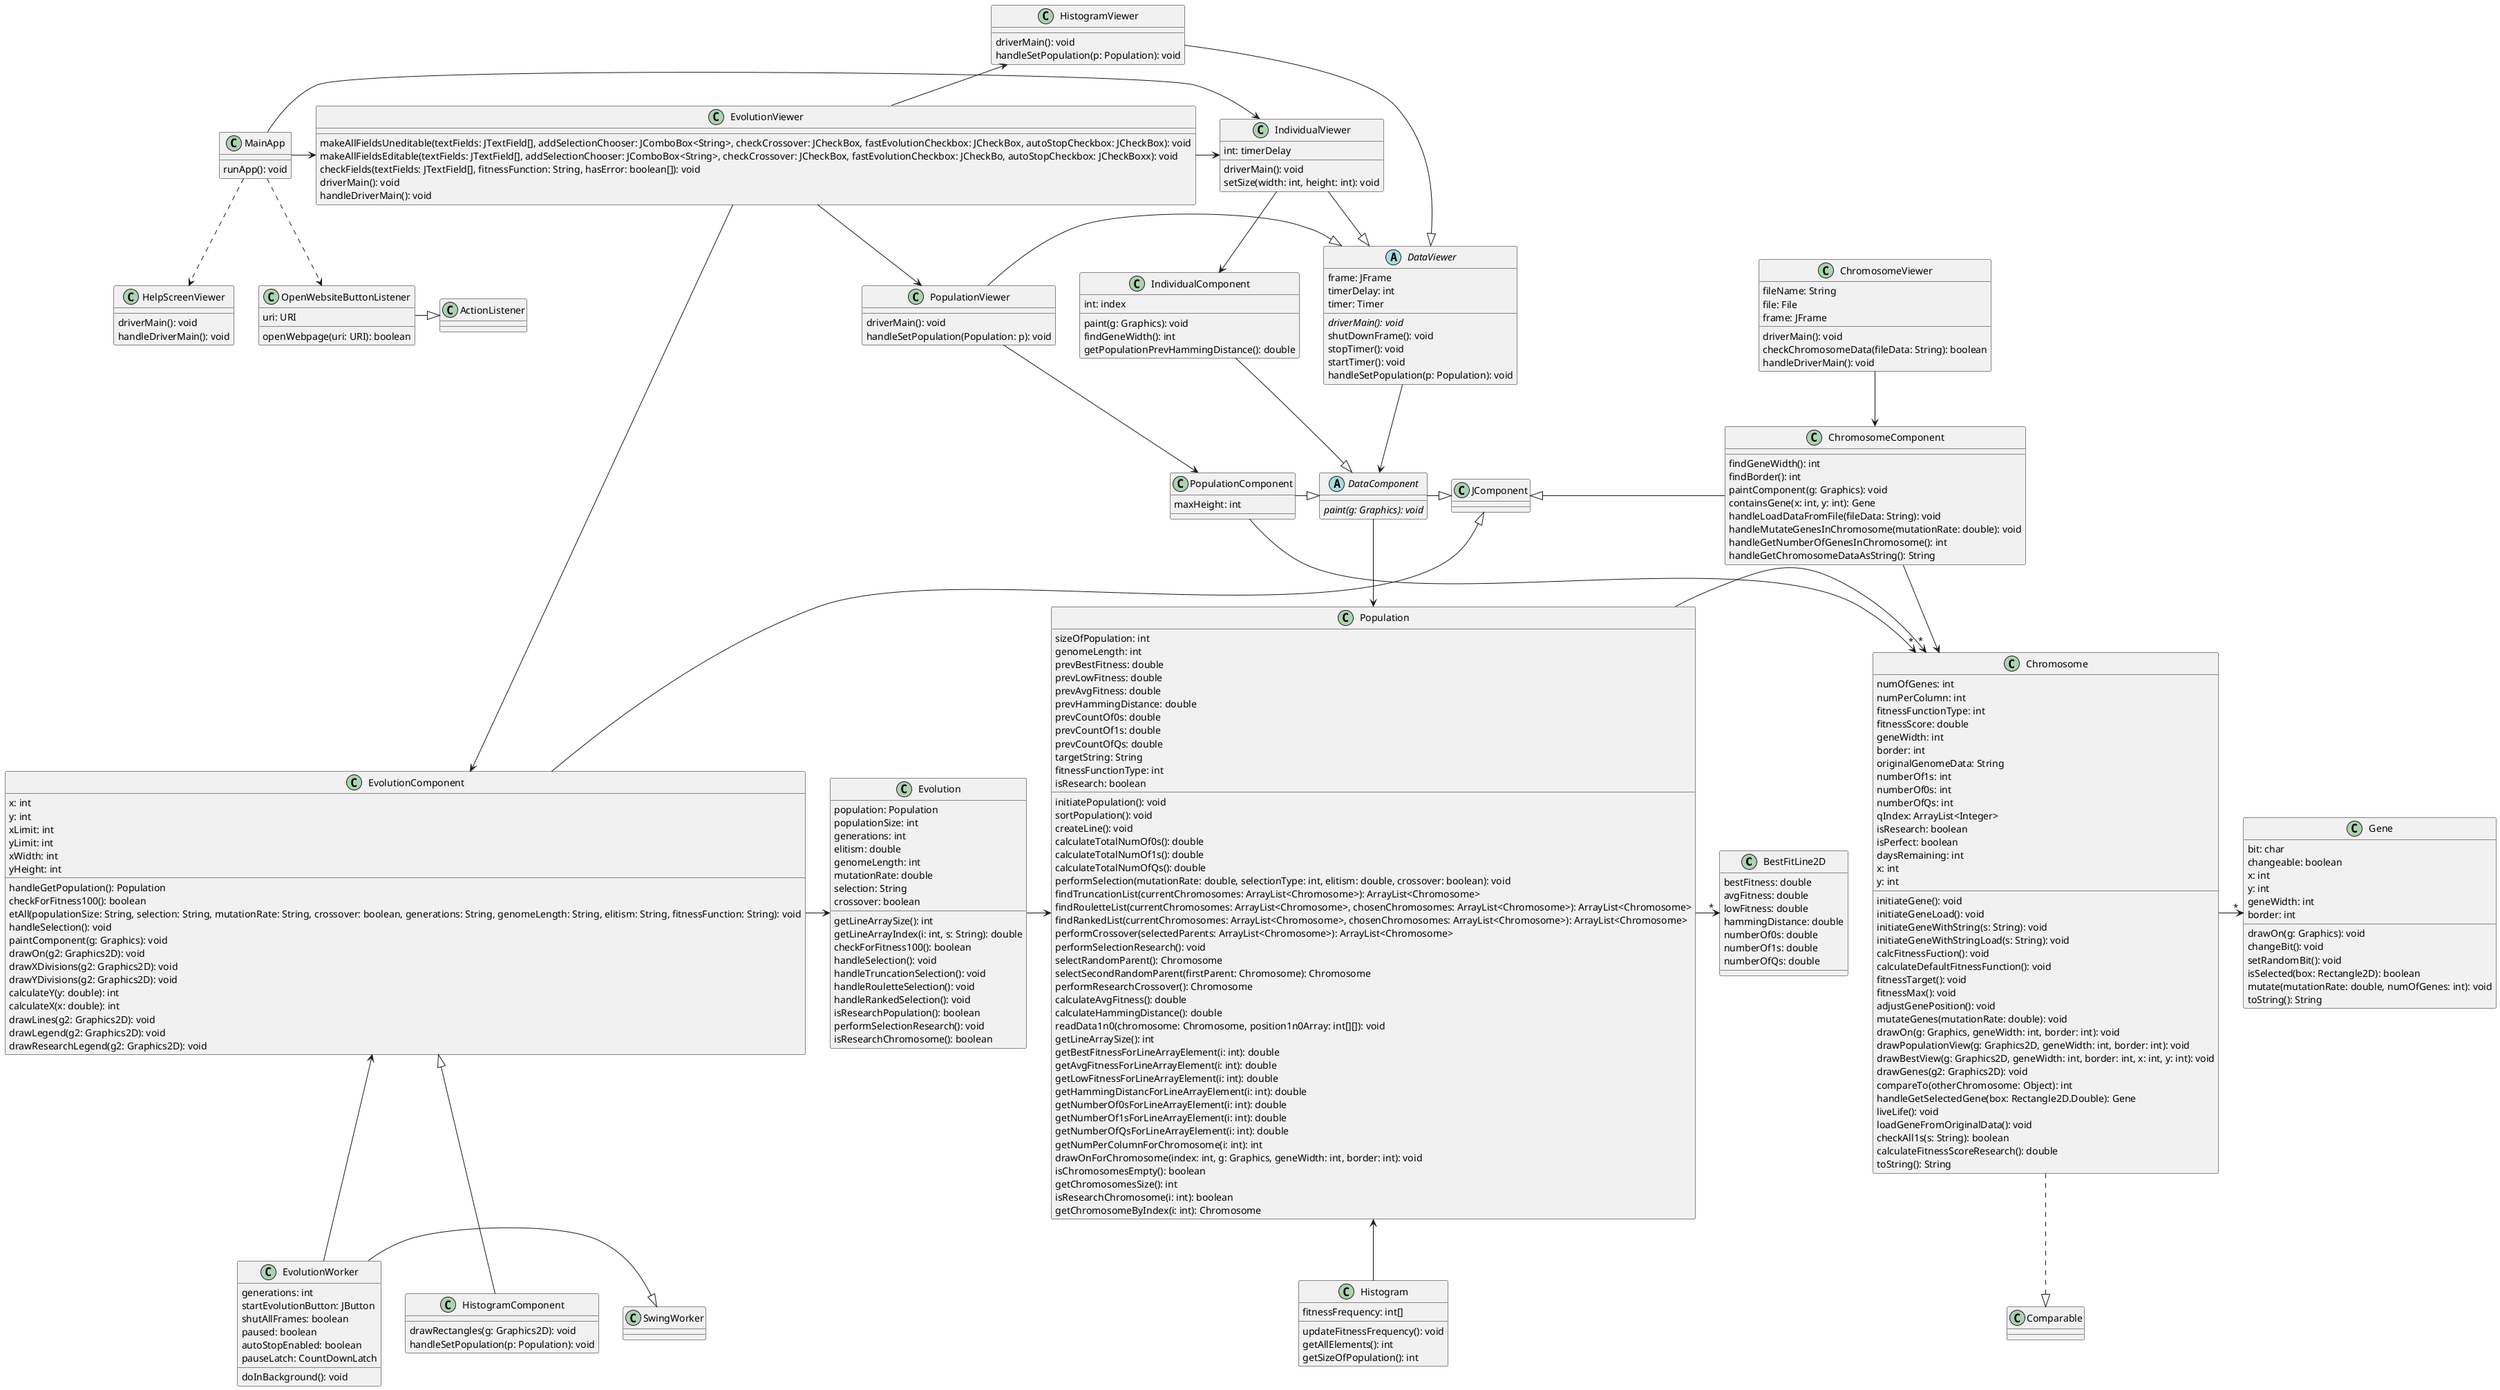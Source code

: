 @startuml AlgorithmResearchUML1
skinparam style stictuml

class BestFitLine2D{
    bestFitness: double
    avgFitness: double
    lowFitness: double
    hammingDistance: double
    numberOf0s: double
    numberOf1s: double
    numberOfQs: double
}

class Chromosome{
    numOfGenes: int
    numPerColumn: int
    fitnessFunctionType: int
    fitnessScore: double
    geneWidth: int
    border: int
    originalGenomeData: String
    numberOf1s: int
    numberOf0s: int
    numberOfQs: int
    qIndex: ArrayList<Integer>
    isResearch: boolean
    isPerfect: boolean
    daysRemaining: int
    x: int
    y: int

    initiateGene(): void
    initiateGeneLoad(): void
    initiateGeneWithString(s: String): void
    initiateGeneWithStringLoad(s: String): void
    calcFitnessFuction(): void
    calculateDefaultFitnessFunction(): void
    fitnessTarget(): void
    fitnessMax(): void
    adjustGenePosition(): void
    mutateGenes(mutationRate: double): void
    drawOn(g: Graphics, geneWidth: int, border: int): void
    drawPopulationView(g: Graphics2D, geneWidth: int, border: int): void
    drawBestView(g: Graphics2D, geneWidth: int, border: int, x: int, y: int): void
    drawGenes(g2: Graphics2D): void
    compareTo(otherChromosome: Object): int
    handleGetSelectedGene(box: Rectangle2D.Double): Gene
    liveLife(): void
    loadGeneFromOriginalData(): void
    checkAll1s(s: String): boolean
    calculateFitnessScoreResearch(): double
    toString(): String
}

class ChromosomeComponent{
    findGeneWidth(): int
    findBorder(): int
    paintComponent(g: Graphics): void
    containsGene(x: int, y: int): Gene
    handleLoadDataFromFile(fileData: String): void
    handleMutateGenesInChromosome(mutationRate: double): void
    handleGetNumberOfGenesInChromosome(): int
    handleGetChromosomeDataAsString(): String
}

class ChromosomeViewer {
    fileName: String
    file: File
    frame: JFrame

    driverMain(): void
    checkChromosomeData(fileData: String): boolean
    handleDriverMain(): void
}

abstract class DataComponent{
    {abstract} paint(g: Graphics): void
}

abstract class DataViewer{
    frame: JFrame
    timerDelay: int
    timer: Timer
    {abstract} driverMain(): void
    shutDownFrame(): void
    stopTimer(): void
    startTimer(): void
    handleSetPopulation(p: Population): void
}

class Evolution {
    population: Population
    populationSize: int
    generations: int
    elitism: double
    genomeLength: int
    mutationRate: double
    selection: String
    crossover: boolean

    getLineArraySize(): int
    getLineArrayIndex(i: int, s: String): double
    checkForFitness100(): boolean
    handleSelection(): void
    handleTruncationSelection(): void
    handleRouletteSelection(): void
    handleRankedSelection(): void
    isResearchPopulation(): boolean
    performSelectionResearch(): void
    isResearchChromosome(): boolean
}

class EvolutionComponent {
    x: int
    y: int
    xLimit: int
    yLimit: int
    xWidth: int
    yHeight: int

    handleGetPopulation(): Population
    checkForFitness100(): boolean
    etAll(populationSize: String, selection: String, mutationRate: String, crossover: boolean, generations: String, genomeLength: String, elitism: String, fitnessFunction: String): void
    handleSelection(): void
    paintComponent(g: Graphics): void
    drawOn(g2: Graphics2D): void
    drawXDivisions(g2: Graphics2D): void
    drawYDivisions(g2: Graphics2D): void
    calculateY(y: double): int
    calculateX(x: double): int
    drawLines(g2: Graphics2D): void
    drawLegend(g2: Graphics2D): void
    drawResearchLegend(g2: Graphics2D): void
}

class EvolutionViewer{
    makeAllFieldsUneditable(textFields: JTextField[], addSelectionChooser: JComboBox<String>, checkCrossover: JCheckBox, fastEvolutionCheckbox: JCheckBox, autoStopCheckbox: JCheckBox): void
    makeAllFieldsEditable(textFields: JTextField[], addSelectionChooser: JComboBox<String>, checkCrossover: JCheckBox, fastEvolutionCheckbox: JCheckBo, autoStopCheckbox: JCheckBoxx): void
    checkFields(textFields: JTextField[], fitnessFunction: String, hasError: boolean[]): void
    driverMain(): void
    handleDriverMain(): void
}

class EvolutionWorker{
    generations: int
    startEvolutionButton: JButton
    shutAllFrames: boolean
    paused: boolean
    autoStopEnabled: boolean
    pauseLatch: CountDownLatch

    doInBackground(): void
}

class Gene{
    bit: char
    changeable: boolean
    x: int
    y: int
    geneWidth: int
    border: int
    drawOn(g: Graphics): void
    changeBit(): void
    setRandomBit(): void
    isSelected(box: Rectangle2D): boolean
    mutate(mutationRate: double, numOfGenes: int): void
    toString(): String
}

class HelpScreenViewer{
    driverMain(): void
    handleDriverMain(): void
}

class Histogram{
    fitnessFrequency: int[]
    updateFitnessFrequency(): void
    getAllElements(): int
    getSizeOfPopulation(): int
}

class HistogramComponent{
    drawRectangles(g: Graphics2D): void
    handleSetPopulation(p: Population): void
}

class HistogramViewer{
    driverMain(): void
    handleSetPopulation(p: Population): void
}

class IndividualComponent{
    int: index
    paint(g: Graphics): void
    findGeneWidth(): int
    getPopulationPrevHammingDistance(): double
}

class IndividualViewer{
    int: timerDelay
    driverMain(): void
    setSize(width: int, height: int): void
}

class MainApp{
    runApp(): void
}

class OpenWebsiteButtonListener{
    uri: URI
    openWebpage(uri: URI): boolean
}

class Population{
    sizeOfPopulation: int
    genomeLength: int
    prevBestFitness: double
    prevLowFitness: double
    prevAvgFitness: double
    prevHammingDistance: double
    prevCountOf0s: double
    prevCountOf1s: double
    prevCountOfQs: double
    targetString: String
    fitnessFunctionType: int
    isResearch: boolean

    initiatePopulation(): void
    sortPopulation(): void
    createLine(): void
    calculateTotalNumOf0s(): double
    calculateTotalNumOf1s(): double
    calculateTotalNumOfQs(): double
    performSelection(mutationRate: double, selectionType: int, elitism: double, crossover: boolean): void
    findTruncationList(currentChromosomes: ArrayList<Chromosome>): ArrayList<Chromosome>
    findRouletteList(currentChromosomes: ArrayList<Chromosome>, chosenChromosomes: ArrayList<Chromosome>): ArrayList<Chromosome>
    findRankedList(currentChromosomes: ArrayList<Chromosome>, chosenChromosomes: ArrayList<Chromosome>): ArrayList<Chromosome>
    performCrossover(selectedParents: ArrayList<Chromosome>): ArrayList<Chromosome>
    performSelectionResearch(): void
    selectRandomParent(): Chromosome
    selectSecondRandomParent(firstParent: Chromosome): Chromosome
    performResearchCrossover(): Chromosome
    calculateAvgFitness(): double
    calculateHammingDistance(): double
    readData1n0(chromosome: Chromosome, position1n0Array: int[][]): void
    getLineArraySize(): int
    getBestFitnessForLineArrayElement(i: int): double
    getAvgFitnessForLineArrayElement(i: int): double
    getLowFitnessForLineArrayElement(i: int): double
    getHammingDistancForLineArrayElement(i: int): double
    getNumberOf0sForLineArrayElement(i: int): double
    getNumberOf1sForLineArrayElement(i: int): double
    getNumberOfQsForLineArrayElement(i: int): double
    getNumPerColumnForChromosome(i: int): int
    drawOnForChromosome(index: int, g: Graphics, geneWidth: int, border: int): void
    isChromosomesEmpty(): boolean
    getChromosomesSize(): int
    isResearchChromosome(i: int): boolean
    getChromosomeByIndex(i: int): Chromosome
}

class PopulationComponent{
    maxHeight: int
}

class PopulationViewer{
    driverMain(): void
    handleSetPopulation(Population: p): void
}

Chromosome -> "*" Gene
Chromosome ..|> Comparable
ChromosomeComponent -down-> Chromosome
ChromosomeComponent -left-|> JComponent
ChromosomeViewer -down-> ChromosomeComponent

DataComponent -|> JComponent
DataComponent -> Population
DataViewer -> DataComponent

Evolution -> Population
EvolutionComponent -up-|> JComponent
EvolutionComponent -> Evolution
EvolutionViewer -> EvolutionComponent
EvolutionViewer -> IndividualViewer
EvolutionViewer -> PopulationViewer
EvolutionViewer -up-> HistogramViewer

EvolutionWorker -up-> EvolutionComponent
EvolutionWorker -right-|> SwingWorker

Histogram -up-> Population
HistogramComponent -up-|> EvolutionComponent
HistogramViewer -|> DataViewer

IndividualComponent --|> DataComponent
IndividualViewer --|> DataViewer
IndividualViewer --> IndividualComponent

MainApp ..> HelpScreenViewer
MainApp ..> OpenWebsiteButtonListener
MainApp -> EvolutionViewer
MainApp -> IndividualViewer

OpenWebsiteButtonListener -|> ActionListener

Population -right-> "*" Chromosome
Population -> "*" BestFitLine2D
PopulationComponent -> "*" Chromosome
PopulationComponent -|> DataComponent
PopulationViewer -> PopulationComponent
PopulationViewer -right-|> DataViewer

@enduml